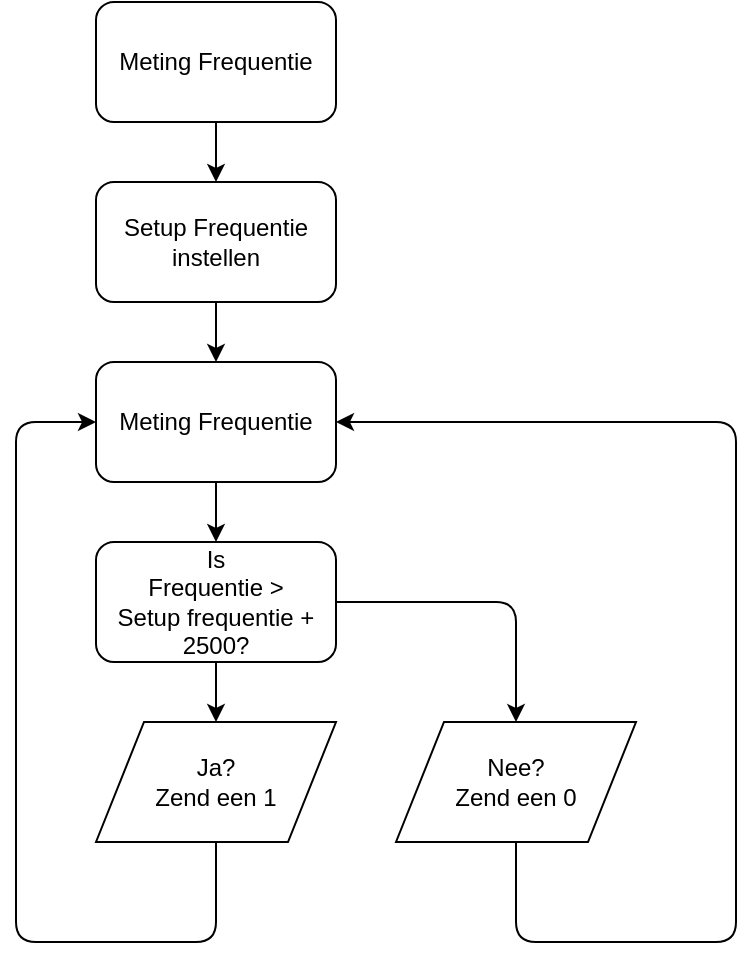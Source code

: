 <mxfile version="10.6.6" type="device"><diagram id="8VVmKqWyFWMpCg8nmnLO" name="Page-1"><mxGraphModel dx="754" dy="737" grid="1" gridSize="10" guides="1" tooltips="1" connect="1" arrows="1" fold="1" page="1" pageScale="1" pageWidth="827" pageHeight="1169" math="0" shadow="0"><root><mxCell id="0"/><mxCell id="1" parent="0"/><mxCell id="qGwwSg-Tm1XwAmYPc-QO-1" value="Meting Frequentie" style="rounded=1;whiteSpace=wrap;html=1;" vertex="1" parent="1"><mxGeometry x="170" y="160" width="120" height="60" as="geometry"/></mxCell><mxCell id="qGwwSg-Tm1XwAmYPc-QO-3" value="&lt;div&gt;Setup Frequentie&lt;/div&gt;&lt;div&gt;instellen&lt;br&gt;&lt;/div&gt;" style="rounded=1;whiteSpace=wrap;html=1;" vertex="1" parent="1"><mxGeometry x="170" y="250" width="120" height="60" as="geometry"/></mxCell><mxCell id="qGwwSg-Tm1XwAmYPc-QO-4" value="Meting Frequentie" style="rounded=1;whiteSpace=wrap;html=1;" vertex="1" parent="1"><mxGeometry x="170" y="340" width="120" height="60" as="geometry"/></mxCell><mxCell id="qGwwSg-Tm1XwAmYPc-QO-5" value="&lt;div&gt;Is&lt;/div&gt;&lt;div&gt;Frequentie &amp;gt; &lt;br&gt;&lt;/div&gt;&lt;div&gt;Setup frequentie + 2500?&lt;br&gt;&lt;/div&gt;" style="rounded=1;whiteSpace=wrap;html=1;" vertex="1" parent="1"><mxGeometry x="170" y="430" width="120" height="60" as="geometry"/></mxCell><mxCell id="qGwwSg-Tm1XwAmYPc-QO-8" value="" style="endArrow=classic;html=1;exitX=0.5;exitY=1;exitDx=0;exitDy=0;entryX=0.5;entryY=0;entryDx=0;entryDy=0;" edge="1" parent="1" source="qGwwSg-Tm1XwAmYPc-QO-1" target="qGwwSg-Tm1XwAmYPc-QO-3"><mxGeometry width="50" height="50" relative="1" as="geometry"><mxPoint x="170" y="650" as="sourcePoint"/><mxPoint x="220" y="600" as="targetPoint"/></mxGeometry></mxCell><mxCell id="qGwwSg-Tm1XwAmYPc-QO-9" value="" style="endArrow=classic;html=1;exitX=0.5;exitY=1;exitDx=0;exitDy=0;entryX=0.5;entryY=0;entryDx=0;entryDy=0;" edge="1" parent="1" source="qGwwSg-Tm1XwAmYPc-QO-3" target="qGwwSg-Tm1XwAmYPc-QO-4"><mxGeometry width="50" height="50" relative="1" as="geometry"><mxPoint x="220" y="360" as="sourcePoint"/><mxPoint x="270" y="310" as="targetPoint"/></mxGeometry></mxCell><mxCell id="qGwwSg-Tm1XwAmYPc-QO-10" value="" style="endArrow=classic;html=1;exitX=0.5;exitY=1;exitDx=0;exitDy=0;entryX=0.5;entryY=0;entryDx=0;entryDy=0;" edge="1" parent="1" source="qGwwSg-Tm1XwAmYPc-QO-4" target="qGwwSg-Tm1XwAmYPc-QO-5"><mxGeometry width="50" height="50" relative="1" as="geometry"><mxPoint x="150" y="430" as="sourcePoint"/><mxPoint x="200" y="380" as="targetPoint"/></mxGeometry></mxCell><mxCell id="qGwwSg-Tm1XwAmYPc-QO-11" value="" style="endArrow=classic;html=1;exitX=0.5;exitY=1;exitDx=0;exitDy=0;entryX=0.5;entryY=0;entryDx=0;entryDy=0;" edge="1" parent="1" source="qGwwSg-Tm1XwAmYPc-QO-5"><mxGeometry width="50" height="50" relative="1" as="geometry"><mxPoint x="100" y="530" as="sourcePoint"/><mxPoint x="230" y="520" as="targetPoint"/></mxGeometry></mxCell><mxCell id="qGwwSg-Tm1XwAmYPc-QO-12" value="" style="endArrow=classic;html=1;exitX=1;exitY=0.5;exitDx=0;exitDy=0;entryX=0.5;entryY=0;entryDx=0;entryDy=0;" edge="1" parent="1" source="qGwwSg-Tm1XwAmYPc-QO-5"><mxGeometry width="50" height="50" relative="1" as="geometry"><mxPoint x="170" y="650" as="sourcePoint"/><mxPoint x="380" y="520" as="targetPoint"/><Array as="points"><mxPoint x="380" y="460"/></Array></mxGeometry></mxCell><mxCell id="qGwwSg-Tm1XwAmYPc-QO-13" value="" style="endArrow=classic;html=1;exitX=0.5;exitY=1;exitDx=0;exitDy=0;entryX=0;entryY=0.5;entryDx=0;entryDy=0;" edge="1" parent="1" target="qGwwSg-Tm1XwAmYPc-QO-4"><mxGeometry width="50" height="50" relative="1" as="geometry"><mxPoint x="230" y="580" as="sourcePoint"/><mxPoint x="210" y="680" as="targetPoint"/><Array as="points"><mxPoint x="230" y="630"/><mxPoint x="130" y="630"/><mxPoint x="130" y="370"/></Array></mxGeometry></mxCell><mxCell id="qGwwSg-Tm1XwAmYPc-QO-16" value="" style="endArrow=classic;html=1;entryX=1;entryY=0.5;entryDx=0;entryDy=0;exitX=0.5;exitY=1;exitDx=0;exitDy=0;" edge="1" parent="1" target="qGwwSg-Tm1XwAmYPc-QO-4"><mxGeometry width="50" height="50" relative="1" as="geometry"><mxPoint x="380" y="580" as="sourcePoint"/><mxPoint x="530" y="320" as="targetPoint"/><Array as="points"><mxPoint x="380" y="630"/><mxPoint x="490" y="630"/><mxPoint x="490" y="370"/></Array></mxGeometry></mxCell><mxCell id="qGwwSg-Tm1XwAmYPc-QO-18" value="&lt;div&gt;Ja?&lt;/div&gt;&lt;div&gt;Zend een 1&lt;br&gt;&lt;/div&gt;" style="shape=parallelogram;perimeter=parallelogramPerimeter;whiteSpace=wrap;html=1;" vertex="1" parent="1"><mxGeometry x="170" y="520" width="120" height="60" as="geometry"/></mxCell><mxCell id="qGwwSg-Tm1XwAmYPc-QO-19" value="&lt;div&gt;Nee?&lt;/div&gt;&lt;div&gt;Zend een 0&lt;br&gt;&lt;/div&gt;" style="shape=parallelogram;perimeter=parallelogramPerimeter;whiteSpace=wrap;html=1;" vertex="1" parent="1"><mxGeometry x="320" y="520" width="120" height="60" as="geometry"/></mxCell></root></mxGraphModel></diagram></mxfile>